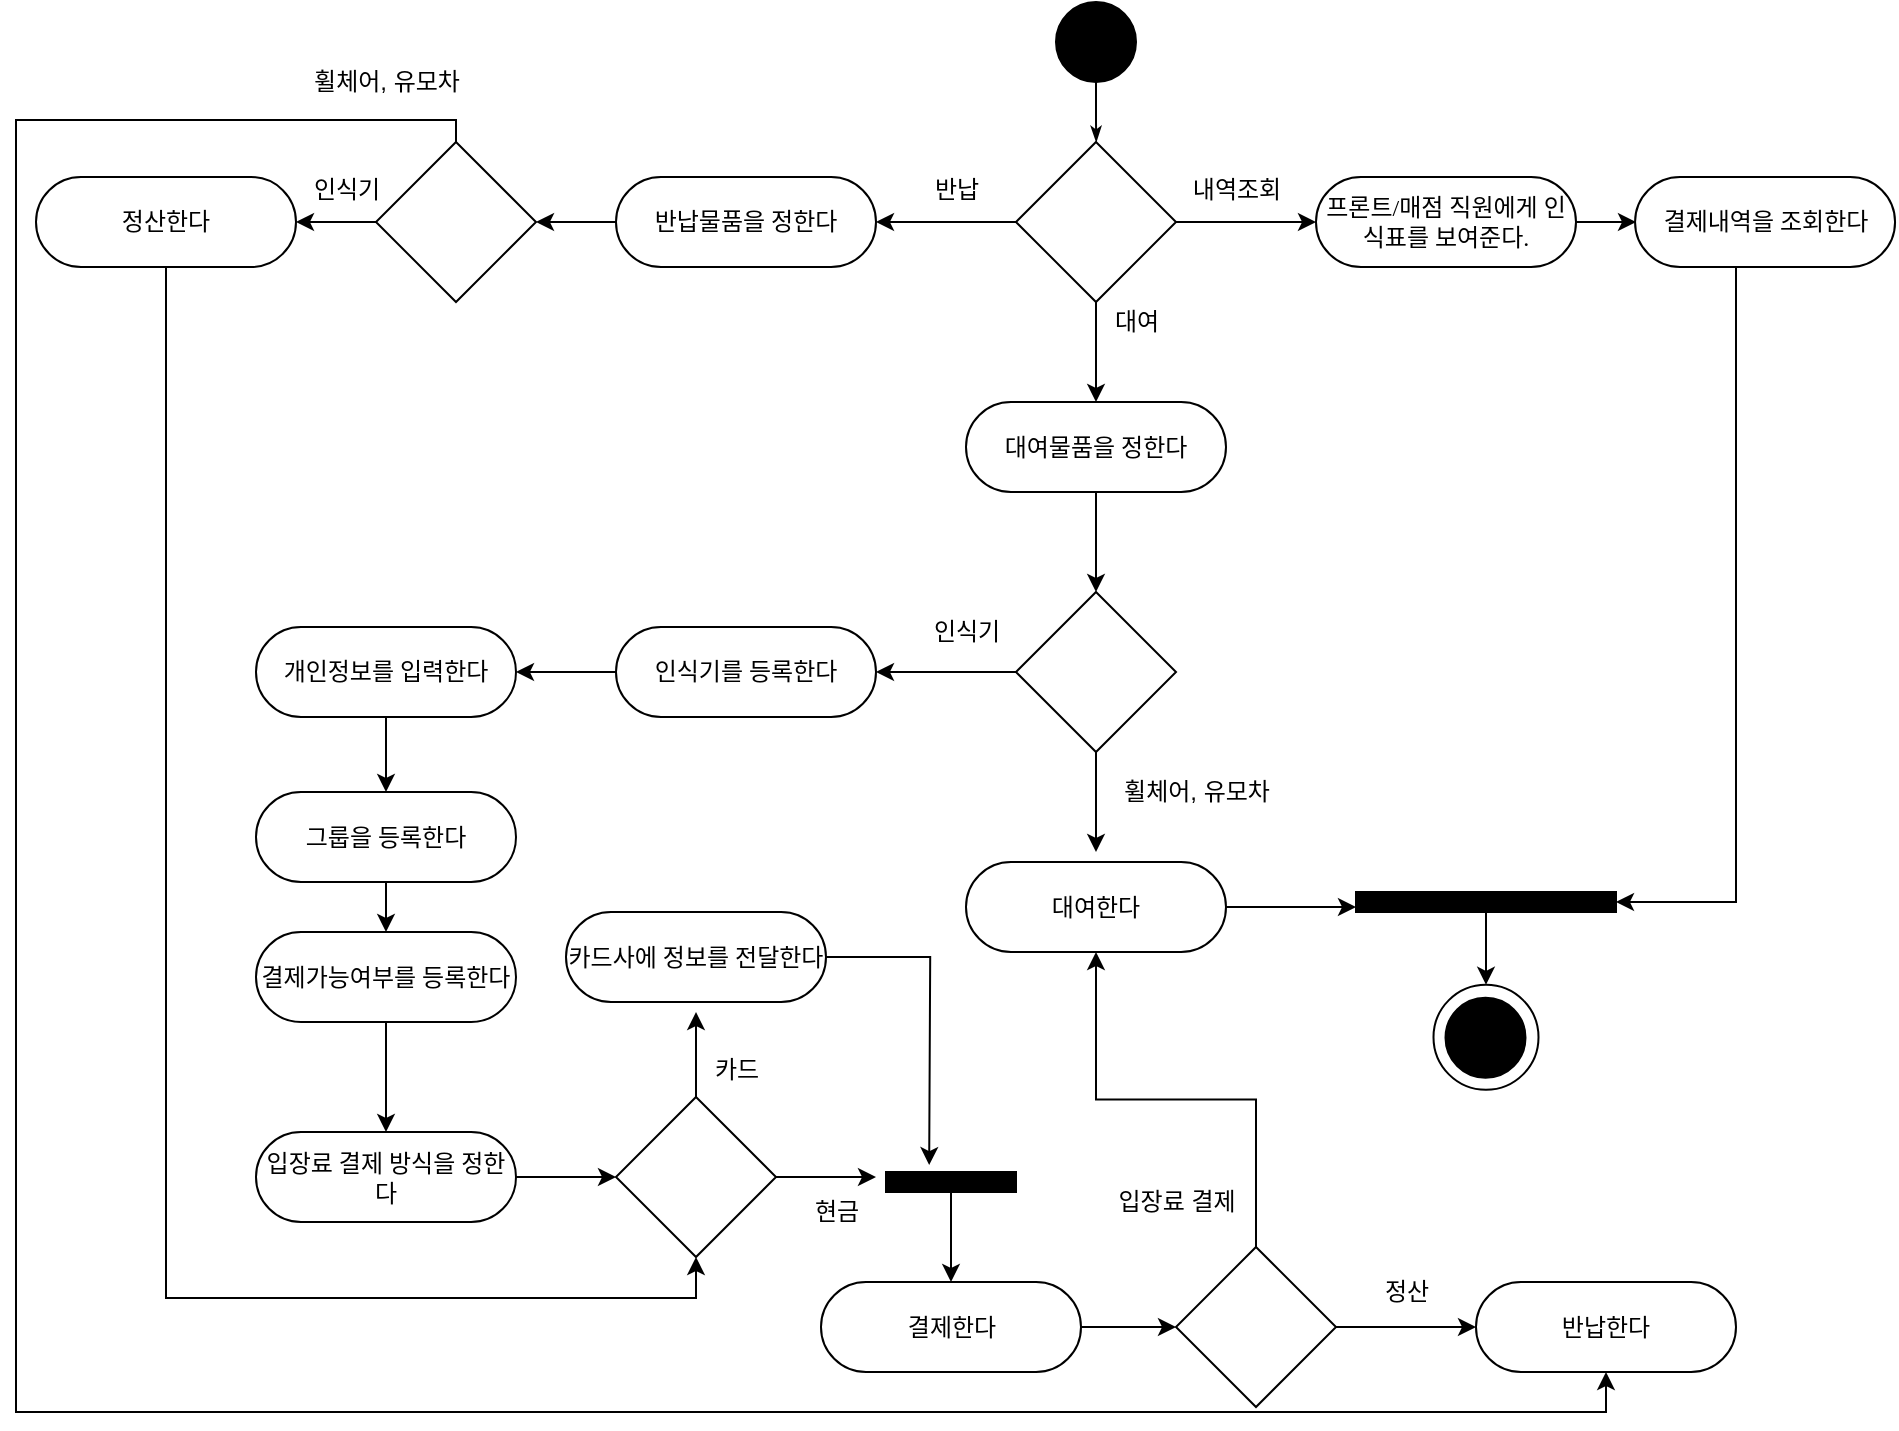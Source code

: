 <mxfile version="12.4.2" type="github" pages="1">
  <diagram name="Page-1" id="0783ab3e-0a74-02c8-0abd-f7b4e66b4bec">
    <mxGraphModel dx="2555" dy="742" grid="1" gridSize="10" guides="1" tooltips="1" connect="1" arrows="1" fold="1" page="1" pageScale="1" pageWidth="850" pageHeight="1100" background="#ffffff" math="0" shadow="0">
      <root>
        <mxCell id="0"/>
        <mxCell id="1" parent="0"/>
        <mxCell id="wveyGVobK3GyQ-iiFnmO-113" value="" style="ellipse;whiteSpace=wrap;html=1;aspect=fixed;fillColor=#FFFFFF;" vertex="1" parent="1">
          <mxGeometry x="618.75" y="521.38" width="52.5" height="52.5" as="geometry"/>
        </mxCell>
        <mxCell id="wveyGVobK3GyQ-iiFnmO-21" style="edgeStyle=orthogonalEdgeStyle;rounded=0;html=1;labelBackgroundColor=none;startArrow=none;startFill=0;startSize=5;endArrow=classicThin;endFill=1;endSize=5;jettySize=auto;orthogonalLoop=1;strokeWidth=1;fontFamily=Verdana;fontSize=12" edge="1" parent="1" source="wveyGVobK3GyQ-iiFnmO-22">
          <mxGeometry relative="1" as="geometry">
            <mxPoint x="450.118" y="100.0" as="targetPoint"/>
          </mxGeometry>
        </mxCell>
        <mxCell id="wveyGVobK3GyQ-iiFnmO-22" value="" style="ellipse;whiteSpace=wrap;html=1;rounded=0;shadow=0;comic=0;labelBackgroundColor=none;strokeWidth=1;fillColor=#000000;fontFamily=Verdana;fontSize=12;align=center;" vertex="1" parent="1">
          <mxGeometry x="430" y="30" width="40" height="40" as="geometry"/>
        </mxCell>
        <mxCell id="wveyGVobK3GyQ-iiFnmO-50" style="edgeStyle=orthogonalEdgeStyle;rounded=0;orthogonalLoop=1;jettySize=auto;html=1;" edge="1" parent="1" source="wveyGVobK3GyQ-iiFnmO-27">
          <mxGeometry relative="1" as="geometry">
            <mxPoint x="340.0" y="140.0" as="targetPoint"/>
          </mxGeometry>
        </mxCell>
        <mxCell id="wveyGVobK3GyQ-iiFnmO-52" style="edgeStyle=orthogonalEdgeStyle;rounded=0;orthogonalLoop=1;jettySize=auto;html=1;" edge="1" parent="1" source="wveyGVobK3GyQ-iiFnmO-27">
          <mxGeometry relative="1" as="geometry">
            <mxPoint x="560" y="140.0" as="targetPoint"/>
          </mxGeometry>
        </mxCell>
        <mxCell id="wveyGVobK3GyQ-iiFnmO-58" style="edgeStyle=orthogonalEdgeStyle;rounded=0;orthogonalLoop=1;jettySize=auto;html=1;" edge="1" parent="1" source="wveyGVobK3GyQ-iiFnmO-27">
          <mxGeometry relative="1" as="geometry">
            <mxPoint x="450" y="230" as="targetPoint"/>
          </mxGeometry>
        </mxCell>
        <mxCell id="wveyGVobK3GyQ-iiFnmO-27" value="" style="rhombus;whiteSpace=wrap;html=1;fillColor=#FFFFFF;" vertex="1" parent="1">
          <mxGeometry x="410" y="100" width="80" height="80" as="geometry"/>
        </mxCell>
        <mxCell id="wveyGVobK3GyQ-iiFnmO-51" value="반납" style="text;html=1;align=center;verticalAlign=middle;resizable=0;points=[];;autosize=1;" vertex="1" parent="1">
          <mxGeometry x="360" y="114" width="40" height="20" as="geometry"/>
        </mxCell>
        <mxCell id="wveyGVobK3GyQ-iiFnmO-53" value="내역조회" style="text;html=1;align=center;verticalAlign=middle;resizable=0;points=[];;autosize=1;" vertex="1" parent="1">
          <mxGeometry x="490" y="114" width="60" height="20" as="geometry"/>
        </mxCell>
        <mxCell id="wveyGVobK3GyQ-iiFnmO-54" value="대여" style="text;html=1;align=center;verticalAlign=middle;resizable=0;points=[];;autosize=1;" vertex="1" parent="1">
          <mxGeometry x="450" y="180" width="40" height="20" as="geometry"/>
        </mxCell>
        <mxCell id="wveyGVobK3GyQ-iiFnmO-56" style="edgeStyle=orthogonalEdgeStyle;rounded=0;orthogonalLoop=1;jettySize=auto;html=1;" edge="1" parent="1" source="wveyGVobK3GyQ-iiFnmO-55">
          <mxGeometry relative="1" as="geometry">
            <mxPoint x="720" y="140.0" as="targetPoint"/>
          </mxGeometry>
        </mxCell>
        <mxCell id="wveyGVobK3GyQ-iiFnmO-55" value="프론트/매점 직원에게 인식표를 보여준다." style="rounded=1;whiteSpace=wrap;html=1;shadow=0;comic=0;labelBackgroundColor=none;strokeWidth=1;fontFamily=Verdana;fontSize=12;align=center;arcSize=50;" vertex="1" parent="1">
          <mxGeometry x="560" y="117.5" width="130" height="45" as="geometry"/>
        </mxCell>
        <mxCell id="wveyGVobK3GyQ-iiFnmO-116" style="edgeStyle=orthogonalEdgeStyle;rounded=0;orthogonalLoop=1;jettySize=auto;html=1;" edge="1" parent="1" source="wveyGVobK3GyQ-iiFnmO-57" target="wveyGVobK3GyQ-iiFnmO-114">
          <mxGeometry relative="1" as="geometry">
            <Array as="points">
              <mxPoint x="770" y="480"/>
            </Array>
          </mxGeometry>
        </mxCell>
        <mxCell id="wveyGVobK3GyQ-iiFnmO-57" value="결제내역을 조회한다" style="rounded=1;whiteSpace=wrap;html=1;shadow=0;comic=0;labelBackgroundColor=none;strokeWidth=1;fontFamily=Verdana;fontSize=12;align=center;arcSize=50;" vertex="1" parent="1">
          <mxGeometry x="719.53" y="117.5" width="130" height="45" as="geometry"/>
        </mxCell>
        <mxCell id="wveyGVobK3GyQ-iiFnmO-64" style="edgeStyle=orthogonalEdgeStyle;rounded=0;orthogonalLoop=1;jettySize=auto;html=1;" edge="1" parent="1" source="wveyGVobK3GyQ-iiFnmO-62">
          <mxGeometry relative="1" as="geometry">
            <mxPoint x="450.0" y="325.0" as="targetPoint"/>
          </mxGeometry>
        </mxCell>
        <mxCell id="wveyGVobK3GyQ-iiFnmO-62" value="대여물품을 정한다" style="rounded=1;whiteSpace=wrap;html=1;shadow=0;comic=0;labelBackgroundColor=none;strokeWidth=1;fontFamily=Verdana;fontSize=12;align=center;arcSize=50;" vertex="1" parent="1">
          <mxGeometry x="385" y="230" width="130" height="45" as="geometry"/>
        </mxCell>
        <mxCell id="wveyGVobK3GyQ-iiFnmO-66" style="edgeStyle=orthogonalEdgeStyle;rounded=0;orthogonalLoop=1;jettySize=auto;html=1;" edge="1" parent="1" source="wveyGVobK3GyQ-iiFnmO-65">
          <mxGeometry relative="1" as="geometry">
            <mxPoint x="450" y="455" as="targetPoint"/>
          </mxGeometry>
        </mxCell>
        <mxCell id="wveyGVobK3GyQ-iiFnmO-69" style="edgeStyle=orthogonalEdgeStyle;rounded=0;orthogonalLoop=1;jettySize=auto;html=1;" edge="1" parent="1" source="wveyGVobK3GyQ-iiFnmO-65">
          <mxGeometry relative="1" as="geometry">
            <mxPoint x="340" y="365" as="targetPoint"/>
          </mxGeometry>
        </mxCell>
        <mxCell id="wveyGVobK3GyQ-iiFnmO-65" value="" style="rhombus;whiteSpace=wrap;html=1;fillColor=#FFFFFF;" vertex="1" parent="1">
          <mxGeometry x="410" y="325" width="80" height="80" as="geometry"/>
        </mxCell>
        <mxCell id="wveyGVobK3GyQ-iiFnmO-67" value="휠체어, 유모차" style="text;html=1;align=center;verticalAlign=middle;resizable=0;points=[];;autosize=1;" vertex="1" parent="1">
          <mxGeometry x="455" y="415" width="90" height="20" as="geometry"/>
        </mxCell>
        <mxCell id="wveyGVobK3GyQ-iiFnmO-68" value="인식기" style="text;html=1;align=center;verticalAlign=middle;resizable=0;points=[];;autosize=1;" vertex="1" parent="1">
          <mxGeometry x="360" y="335" width="50" height="20" as="geometry"/>
        </mxCell>
        <mxCell id="wveyGVobK3GyQ-iiFnmO-106" style="edgeStyle=orthogonalEdgeStyle;rounded=0;orthogonalLoop=1;jettySize=auto;html=1;entryX=0;entryY=0.75;entryDx=0;entryDy=0;" edge="1" parent="1" source="wveyGVobK3GyQ-iiFnmO-70" target="wveyGVobK3GyQ-iiFnmO-114">
          <mxGeometry relative="1" as="geometry">
            <mxPoint x="430" y="467.5" as="targetPoint"/>
          </mxGeometry>
        </mxCell>
        <mxCell id="wveyGVobK3GyQ-iiFnmO-70" value="대여한다" style="rounded=1;whiteSpace=wrap;html=1;shadow=0;comic=0;labelBackgroundColor=none;strokeWidth=1;fontFamily=Verdana;fontSize=12;align=center;arcSize=50;" vertex="1" parent="1">
          <mxGeometry x="385" y="460" width="130" height="45" as="geometry"/>
        </mxCell>
        <mxCell id="wveyGVobK3GyQ-iiFnmO-72" style="edgeStyle=orthogonalEdgeStyle;rounded=0;orthogonalLoop=1;jettySize=auto;html=1;" edge="1" parent="1" source="wveyGVobK3GyQ-iiFnmO-71">
          <mxGeometry relative="1" as="geometry">
            <mxPoint x="160" y="365" as="targetPoint"/>
          </mxGeometry>
        </mxCell>
        <mxCell id="wveyGVobK3GyQ-iiFnmO-71" value="인식기를 등록한다" style="rounded=1;whiteSpace=wrap;html=1;shadow=0;comic=0;labelBackgroundColor=none;strokeWidth=1;fontFamily=Verdana;fontSize=12;align=center;arcSize=50;" vertex="1" parent="1">
          <mxGeometry x="210" y="342.5" width="130" height="45" as="geometry"/>
        </mxCell>
        <mxCell id="wveyGVobK3GyQ-iiFnmO-74" style="edgeStyle=orthogonalEdgeStyle;rounded=0;orthogonalLoop=1;jettySize=auto;html=1;" edge="1" parent="1" source="wveyGVobK3GyQ-iiFnmO-73">
          <mxGeometry relative="1" as="geometry">
            <mxPoint x="95" y="425" as="targetPoint"/>
          </mxGeometry>
        </mxCell>
        <mxCell id="wveyGVobK3GyQ-iiFnmO-73" value="개인정보를 입력한다" style="rounded=1;whiteSpace=wrap;html=1;shadow=0;comic=0;labelBackgroundColor=none;strokeWidth=1;fontFamily=Verdana;fontSize=12;align=center;arcSize=50;" vertex="1" parent="1">
          <mxGeometry x="30" y="342.5" width="130" height="45" as="geometry"/>
        </mxCell>
        <mxCell id="wveyGVobK3GyQ-iiFnmO-79" style="edgeStyle=orthogonalEdgeStyle;rounded=0;orthogonalLoop=1;jettySize=auto;html=1;entryX=0.5;entryY=0;entryDx=0;entryDy=0;" edge="1" parent="1" source="wveyGVobK3GyQ-iiFnmO-75" target="wveyGVobK3GyQ-iiFnmO-76">
          <mxGeometry relative="1" as="geometry"/>
        </mxCell>
        <mxCell id="wveyGVobK3GyQ-iiFnmO-75" value="그룹을 등록한다" style="rounded=1;whiteSpace=wrap;html=1;shadow=0;comic=0;labelBackgroundColor=none;strokeWidth=1;fontFamily=Verdana;fontSize=12;align=center;arcSize=50;" vertex="1" parent="1">
          <mxGeometry x="30" y="425" width="130" height="45" as="geometry"/>
        </mxCell>
        <mxCell id="wveyGVobK3GyQ-iiFnmO-80" style="edgeStyle=orthogonalEdgeStyle;rounded=0;orthogonalLoop=1;jettySize=auto;html=1;" edge="1" parent="1" source="wveyGVobK3GyQ-iiFnmO-76">
          <mxGeometry relative="1" as="geometry">
            <mxPoint x="95" y="595" as="targetPoint"/>
          </mxGeometry>
        </mxCell>
        <mxCell id="wveyGVobK3GyQ-iiFnmO-76" value="결제가능여부를 등록한다" style="rounded=1;whiteSpace=wrap;html=1;shadow=0;comic=0;labelBackgroundColor=none;strokeWidth=1;fontFamily=Verdana;fontSize=12;align=center;arcSize=50;" vertex="1" parent="1">
          <mxGeometry x="30" y="495" width="130" height="45" as="geometry"/>
        </mxCell>
        <mxCell id="wveyGVobK3GyQ-iiFnmO-83" style="edgeStyle=orthogonalEdgeStyle;rounded=0;orthogonalLoop=1;jettySize=auto;html=1;entryX=0;entryY=0.5;entryDx=0;entryDy=0;" edge="1" parent="1" source="wveyGVobK3GyQ-iiFnmO-81" target="wveyGVobK3GyQ-iiFnmO-82">
          <mxGeometry relative="1" as="geometry"/>
        </mxCell>
        <mxCell id="wveyGVobK3GyQ-iiFnmO-81" value="입장료 결제 방식을 정한다" style="rounded=1;whiteSpace=wrap;html=1;shadow=0;comic=0;labelBackgroundColor=none;strokeWidth=1;fontFamily=Verdana;fontSize=12;align=center;arcSize=50;" vertex="1" parent="1">
          <mxGeometry x="30" y="595" width="130" height="45" as="geometry"/>
        </mxCell>
        <mxCell id="wveyGVobK3GyQ-iiFnmO-84" style="edgeStyle=orthogonalEdgeStyle;rounded=0;orthogonalLoop=1;jettySize=auto;html=1;" edge="1" parent="1" source="wveyGVobK3GyQ-iiFnmO-82">
          <mxGeometry relative="1" as="geometry">
            <mxPoint x="250" y="535" as="targetPoint"/>
          </mxGeometry>
        </mxCell>
        <mxCell id="wveyGVobK3GyQ-iiFnmO-87" style="edgeStyle=orthogonalEdgeStyle;rounded=0;orthogonalLoop=1;jettySize=auto;html=1;" edge="1" parent="1" source="wveyGVobK3GyQ-iiFnmO-82">
          <mxGeometry relative="1" as="geometry">
            <mxPoint x="340" y="617.5" as="targetPoint"/>
          </mxGeometry>
        </mxCell>
        <mxCell id="wveyGVobK3GyQ-iiFnmO-82" value="" style="rhombus;whiteSpace=wrap;html=1;fillColor=#FFFFFF;" vertex="1" parent="1">
          <mxGeometry x="210" y="577.5" width="80" height="80" as="geometry"/>
        </mxCell>
        <mxCell id="wveyGVobK3GyQ-iiFnmO-85" value="현금" style="text;html=1;align=center;verticalAlign=middle;resizable=0;points=[];;autosize=1;" vertex="1" parent="1">
          <mxGeometry x="300" y="625" width="40" height="20" as="geometry"/>
        </mxCell>
        <mxCell id="wveyGVobK3GyQ-iiFnmO-86" value="카드" style="text;html=1;align=center;verticalAlign=middle;resizable=0;points=[];;autosize=1;" vertex="1" parent="1">
          <mxGeometry x="250" y="553.88" width="40" height="20" as="geometry"/>
        </mxCell>
        <mxCell id="wveyGVobK3GyQ-iiFnmO-90" style="edgeStyle=orthogonalEdgeStyle;rounded=0;orthogonalLoop=1;jettySize=auto;html=1;entryX=0.074;entryY=-0.097;entryDx=0;entryDy=0;entryPerimeter=0;" edge="1" parent="1" source="wveyGVobK3GyQ-iiFnmO-88">
          <mxGeometry relative="1" as="geometry">
            <mxPoint x="366.588" y="611.529" as="targetPoint"/>
          </mxGeometry>
        </mxCell>
        <mxCell id="wveyGVobK3GyQ-iiFnmO-88" value="카드사에 정보를 전달한다" style="rounded=1;whiteSpace=wrap;html=1;shadow=0;comic=0;labelBackgroundColor=none;strokeWidth=1;fontFamily=Verdana;fontSize=12;align=center;arcSize=50;" vertex="1" parent="1">
          <mxGeometry x="185" y="485" width="130" height="45" as="geometry"/>
        </mxCell>
        <mxCell id="wveyGVobK3GyQ-iiFnmO-130" style="edgeStyle=orthogonalEdgeStyle;rounded=0;orthogonalLoop=1;jettySize=auto;html=1;" edge="1" parent="1" source="wveyGVobK3GyQ-iiFnmO-93">
          <mxGeometry relative="1" as="geometry">
            <mxPoint x="490" y="692.5" as="targetPoint"/>
          </mxGeometry>
        </mxCell>
        <mxCell id="wveyGVobK3GyQ-iiFnmO-93" value="결제한다" style="rounded=1;whiteSpace=wrap;html=1;shadow=0;comic=0;labelBackgroundColor=none;strokeWidth=1;fontFamily=Verdana;fontSize=12;align=center;arcSize=50;" vertex="1" parent="1">
          <mxGeometry x="312.5" y="670" width="130" height="45" as="geometry"/>
        </mxCell>
        <mxCell id="wveyGVobK3GyQ-iiFnmO-101" style="edgeStyle=orthogonalEdgeStyle;rounded=0;orthogonalLoop=1;jettySize=auto;html=1;" edge="1" parent="1" source="wveyGVobK3GyQ-iiFnmO-99" target="wveyGVobK3GyQ-iiFnmO-93">
          <mxGeometry relative="1" as="geometry"/>
        </mxCell>
        <mxCell id="wveyGVobK3GyQ-iiFnmO-99" value="" style="whiteSpace=wrap;html=1;rounded=0;shadow=0;comic=0;labelBackgroundColor=none;strokeWidth=1;fillColor=#000000;fontFamily=Verdana;fontSize=12;align=center;rotation=0;" vertex="1" parent="1">
          <mxGeometry x="345" y="615" width="65" height="10" as="geometry"/>
        </mxCell>
        <mxCell id="wveyGVobK3GyQ-iiFnmO-108" value="" style="ellipse;whiteSpace=wrap;html=1;rounded=0;shadow=0;comic=0;labelBackgroundColor=none;strokeWidth=1;fillColor=#000000;fontFamily=Verdana;fontSize=12;align=center;" vertex="1" parent="1">
          <mxGeometry x="624.75" y="527.88" width="40" height="40" as="geometry"/>
        </mxCell>
        <mxCell id="wveyGVobK3GyQ-iiFnmO-117" style="edgeStyle=orthogonalEdgeStyle;rounded=0;orthogonalLoop=1;jettySize=auto;html=1;entryX=0.5;entryY=0;entryDx=0;entryDy=0;" edge="1" parent="1" source="wveyGVobK3GyQ-iiFnmO-114" target="wveyGVobK3GyQ-iiFnmO-113">
          <mxGeometry relative="1" as="geometry"/>
        </mxCell>
        <mxCell id="wveyGVobK3GyQ-iiFnmO-114" value="" style="whiteSpace=wrap;html=1;rounded=0;shadow=0;comic=0;labelBackgroundColor=none;strokeWidth=1;fillColor=#000000;fontFamily=Verdana;fontSize=12;align=center;rotation=0;" vertex="1" parent="1">
          <mxGeometry x="580" y="475" width="130" height="10" as="geometry"/>
        </mxCell>
        <mxCell id="wveyGVobK3GyQ-iiFnmO-120" style="edgeStyle=orthogonalEdgeStyle;rounded=0;orthogonalLoop=1;jettySize=auto;html=1;" edge="1" parent="1" source="wveyGVobK3GyQ-iiFnmO-118">
          <mxGeometry relative="1" as="geometry">
            <mxPoint x="170.0" y="140.0" as="targetPoint"/>
          </mxGeometry>
        </mxCell>
        <mxCell id="wveyGVobK3GyQ-iiFnmO-118" value="반납물품을 정한다" style="rounded=1;whiteSpace=wrap;html=1;shadow=0;comic=0;labelBackgroundColor=none;strokeWidth=1;fontFamily=Verdana;fontSize=12;align=center;arcSize=50;" vertex="1" parent="1">
          <mxGeometry x="210" y="117.5" width="130" height="45" as="geometry"/>
        </mxCell>
        <mxCell id="wveyGVobK3GyQ-iiFnmO-122" style="edgeStyle=orthogonalEdgeStyle;rounded=0;orthogonalLoop=1;jettySize=auto;html=1;" edge="1" parent="1" source="wveyGVobK3GyQ-iiFnmO-121">
          <mxGeometry relative="1" as="geometry">
            <mxPoint x="50.0" y="140.0" as="targetPoint"/>
          </mxGeometry>
        </mxCell>
        <mxCell id="wveyGVobK3GyQ-iiFnmO-124" style="edgeStyle=orthogonalEdgeStyle;rounded=0;orthogonalLoop=1;jettySize=auto;html=1;entryX=0.5;entryY=1;entryDx=0;entryDy=0;" edge="1" parent="1" source="wveyGVobK3GyQ-iiFnmO-121" target="wveyGVobK3GyQ-iiFnmO-136">
          <mxGeometry relative="1" as="geometry">
            <mxPoint x="220" y="190" as="targetPoint"/>
            <Array as="points">
              <mxPoint x="130" y="89"/>
              <mxPoint x="-90" y="89"/>
              <mxPoint x="-90" y="735"/>
              <mxPoint x="705" y="735"/>
            </Array>
          </mxGeometry>
        </mxCell>
        <mxCell id="wveyGVobK3GyQ-iiFnmO-121" value="" style="rhombus;whiteSpace=wrap;html=1;fillColor=#FFFFFF;" vertex="1" parent="1">
          <mxGeometry x="90" y="100" width="80" height="80" as="geometry"/>
        </mxCell>
        <mxCell id="wveyGVobK3GyQ-iiFnmO-123" value="인식기" style="text;html=1;align=center;verticalAlign=middle;resizable=0;points=[];;autosize=1;" vertex="1" parent="1">
          <mxGeometry x="50" y="114" width="50" height="20" as="geometry"/>
        </mxCell>
        <mxCell id="wveyGVobK3GyQ-iiFnmO-125" value="휠체어, 유모차" style="text;html=1;align=center;verticalAlign=middle;resizable=0;points=[];;autosize=1;" vertex="1" parent="1">
          <mxGeometry x="50" y="60" width="90" height="20" as="geometry"/>
        </mxCell>
        <mxCell id="wveyGVobK3GyQ-iiFnmO-129" style="edgeStyle=orthogonalEdgeStyle;rounded=0;orthogonalLoop=1;jettySize=auto;html=1;entryX=0.5;entryY=1;entryDx=0;entryDy=0;" edge="1" parent="1" source="wveyGVobK3GyQ-iiFnmO-127" target="wveyGVobK3GyQ-iiFnmO-82">
          <mxGeometry relative="1" as="geometry">
            <Array as="points">
              <mxPoint x="-15" y="678"/>
              <mxPoint x="250" y="678"/>
            </Array>
          </mxGeometry>
        </mxCell>
        <mxCell id="wveyGVobK3GyQ-iiFnmO-127" value="정산한다" style="rounded=1;whiteSpace=wrap;html=1;shadow=0;comic=0;labelBackgroundColor=none;strokeWidth=1;fontFamily=Verdana;fontSize=12;align=center;arcSize=50;" vertex="1" parent="1">
          <mxGeometry x="-80" y="117.5" width="130" height="45" as="geometry"/>
        </mxCell>
        <mxCell id="wveyGVobK3GyQ-iiFnmO-132" style="edgeStyle=orthogonalEdgeStyle;rounded=0;orthogonalLoop=1;jettySize=auto;html=1;entryX=0.5;entryY=1;entryDx=0;entryDy=0;" edge="1" parent="1" source="wveyGVobK3GyQ-iiFnmO-131" target="wveyGVobK3GyQ-iiFnmO-70">
          <mxGeometry relative="1" as="geometry"/>
        </mxCell>
        <mxCell id="wveyGVobK3GyQ-iiFnmO-134" style="edgeStyle=orthogonalEdgeStyle;rounded=0;orthogonalLoop=1;jettySize=auto;html=1;" edge="1" parent="1" source="wveyGVobK3GyQ-iiFnmO-131">
          <mxGeometry relative="1" as="geometry">
            <mxPoint x="640" y="692.5" as="targetPoint"/>
          </mxGeometry>
        </mxCell>
        <mxCell id="wveyGVobK3GyQ-iiFnmO-131" value="" style="rhombus;whiteSpace=wrap;html=1;fillColor=#FFFFFF;" vertex="1" parent="1">
          <mxGeometry x="490" y="652.5" width="80" height="80" as="geometry"/>
        </mxCell>
        <mxCell id="wveyGVobK3GyQ-iiFnmO-133" value="입장료 결제" style="text;html=1;align=center;verticalAlign=middle;resizable=0;points=[];;autosize=1;" vertex="1" parent="1">
          <mxGeometry x="450" y="620" width="80" height="20" as="geometry"/>
        </mxCell>
        <mxCell id="wveyGVobK3GyQ-iiFnmO-135" value="정산" style="text;html=1;align=center;verticalAlign=middle;resizable=0;points=[];;autosize=1;" vertex="1" parent="1">
          <mxGeometry x="585" y="665" width="40" height="20" as="geometry"/>
        </mxCell>
        <mxCell id="wveyGVobK3GyQ-iiFnmO-136" value="반납한다" style="rounded=1;whiteSpace=wrap;html=1;shadow=0;comic=0;labelBackgroundColor=none;strokeWidth=1;fontFamily=Verdana;fontSize=12;align=center;arcSize=50;" vertex="1" parent="1">
          <mxGeometry x="640" y="670" width="130" height="45" as="geometry"/>
        </mxCell>
      </root>
    </mxGraphModel>
  </diagram>
</mxfile>
